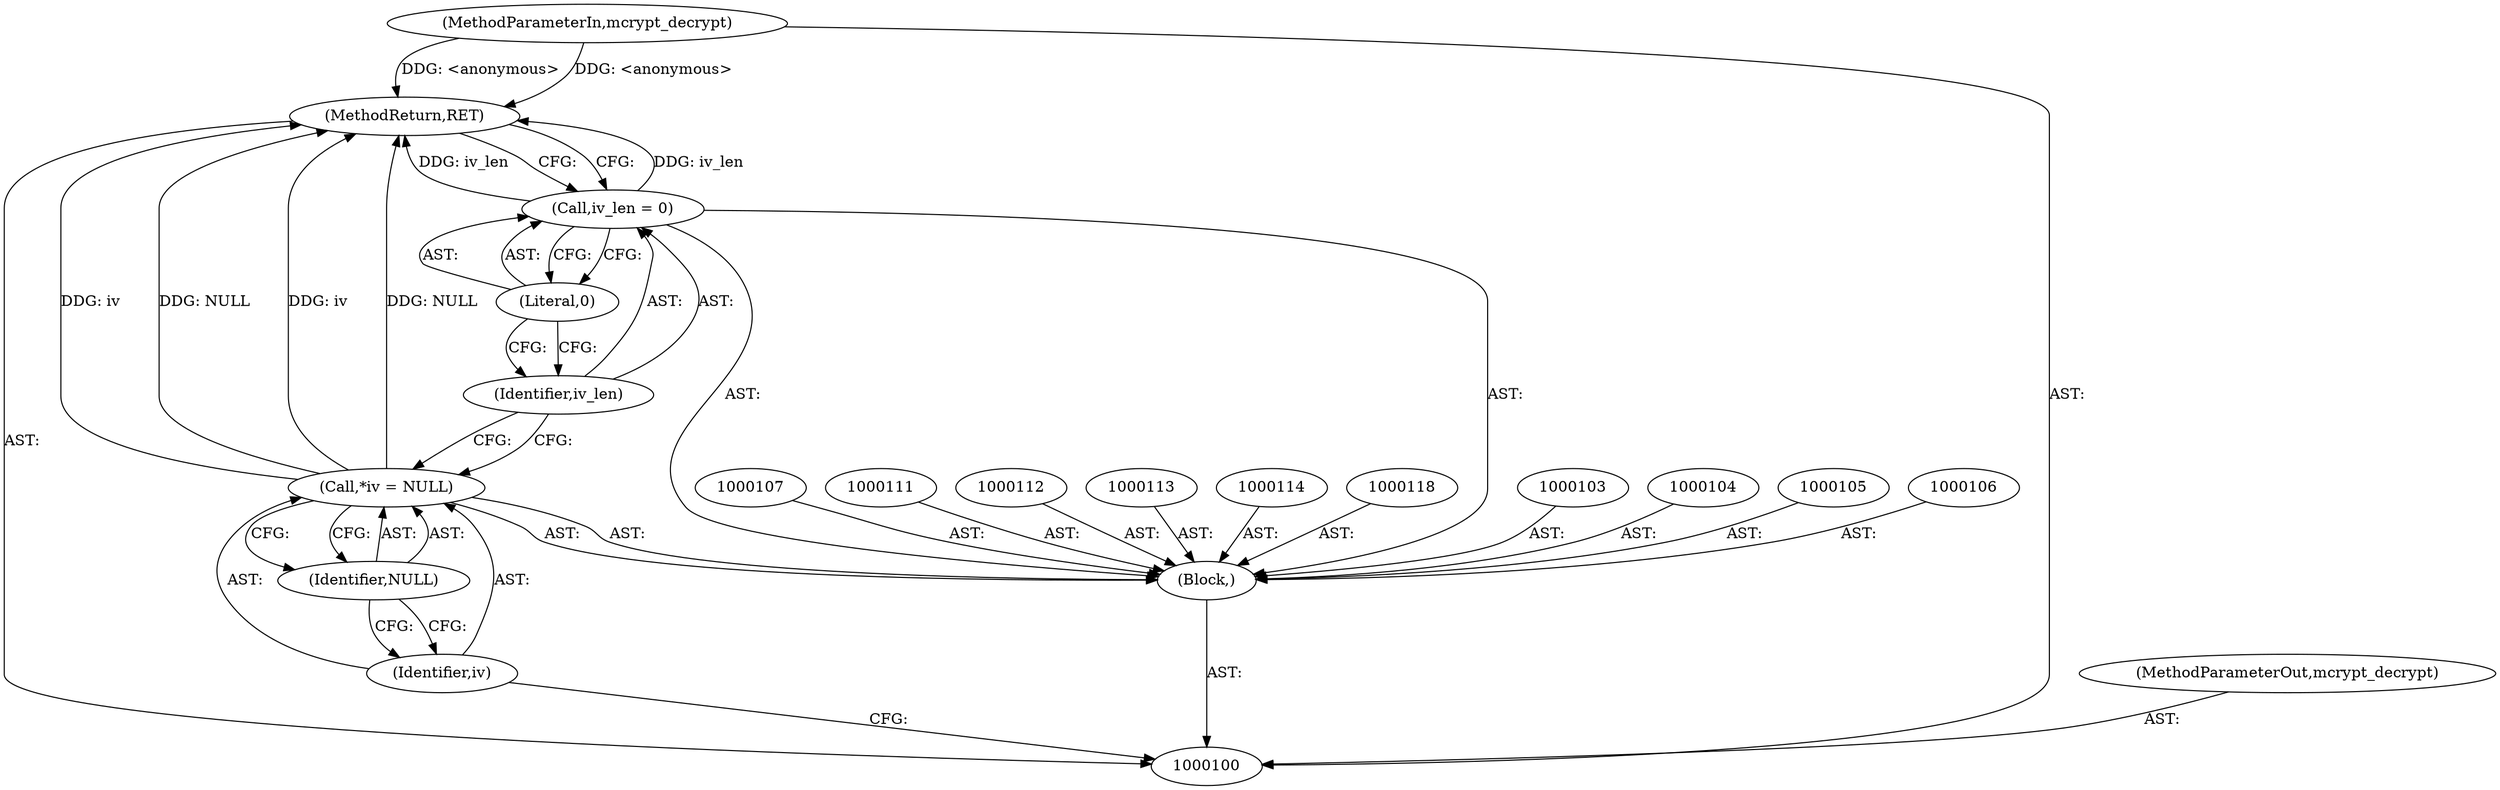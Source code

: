 digraph "0_php-src_6c5211a0cef0cc2854eaa387e0eb036e012904d0?w=1_17" {
"1000119" [label="(MethodReturn,RET)"];
"1000101" [label="(MethodParameterIn,mcrypt_decrypt)"];
"1000133" [label="(MethodParameterOut,mcrypt_decrypt)"];
"1000102" [label="(Block,)"];
"1000108" [label="(Call,*iv = NULL)"];
"1000109" [label="(Identifier,iv)"];
"1000110" [label="(Identifier,NULL)"];
"1000115" [label="(Call,iv_len = 0)"];
"1000116" [label="(Identifier,iv_len)"];
"1000117" [label="(Literal,0)"];
"1000119" -> "1000100"  [label="AST: "];
"1000119" -> "1000115"  [label="CFG: "];
"1000115" -> "1000119"  [label="DDG: iv_len"];
"1000108" -> "1000119"  [label="DDG: iv"];
"1000108" -> "1000119"  [label="DDG: NULL"];
"1000101" -> "1000119"  [label="DDG: <anonymous>"];
"1000101" -> "1000100"  [label="AST: "];
"1000101" -> "1000119"  [label="DDG: <anonymous>"];
"1000133" -> "1000100"  [label="AST: "];
"1000102" -> "1000100"  [label="AST: "];
"1000103" -> "1000102"  [label="AST: "];
"1000104" -> "1000102"  [label="AST: "];
"1000105" -> "1000102"  [label="AST: "];
"1000106" -> "1000102"  [label="AST: "];
"1000107" -> "1000102"  [label="AST: "];
"1000108" -> "1000102"  [label="AST: "];
"1000111" -> "1000102"  [label="AST: "];
"1000112" -> "1000102"  [label="AST: "];
"1000113" -> "1000102"  [label="AST: "];
"1000114" -> "1000102"  [label="AST: "];
"1000115" -> "1000102"  [label="AST: "];
"1000118" -> "1000102"  [label="AST: "];
"1000108" -> "1000102"  [label="AST: "];
"1000108" -> "1000110"  [label="CFG: "];
"1000109" -> "1000108"  [label="AST: "];
"1000110" -> "1000108"  [label="AST: "];
"1000116" -> "1000108"  [label="CFG: "];
"1000108" -> "1000119"  [label="DDG: iv"];
"1000108" -> "1000119"  [label="DDG: NULL"];
"1000109" -> "1000108"  [label="AST: "];
"1000109" -> "1000100"  [label="CFG: "];
"1000110" -> "1000109"  [label="CFG: "];
"1000110" -> "1000108"  [label="AST: "];
"1000110" -> "1000109"  [label="CFG: "];
"1000108" -> "1000110"  [label="CFG: "];
"1000115" -> "1000102"  [label="AST: "];
"1000115" -> "1000117"  [label="CFG: "];
"1000116" -> "1000115"  [label="AST: "];
"1000117" -> "1000115"  [label="AST: "];
"1000119" -> "1000115"  [label="CFG: "];
"1000115" -> "1000119"  [label="DDG: iv_len"];
"1000116" -> "1000115"  [label="AST: "];
"1000116" -> "1000108"  [label="CFG: "];
"1000117" -> "1000116"  [label="CFG: "];
"1000117" -> "1000115"  [label="AST: "];
"1000117" -> "1000116"  [label="CFG: "];
"1000115" -> "1000117"  [label="CFG: "];
}
